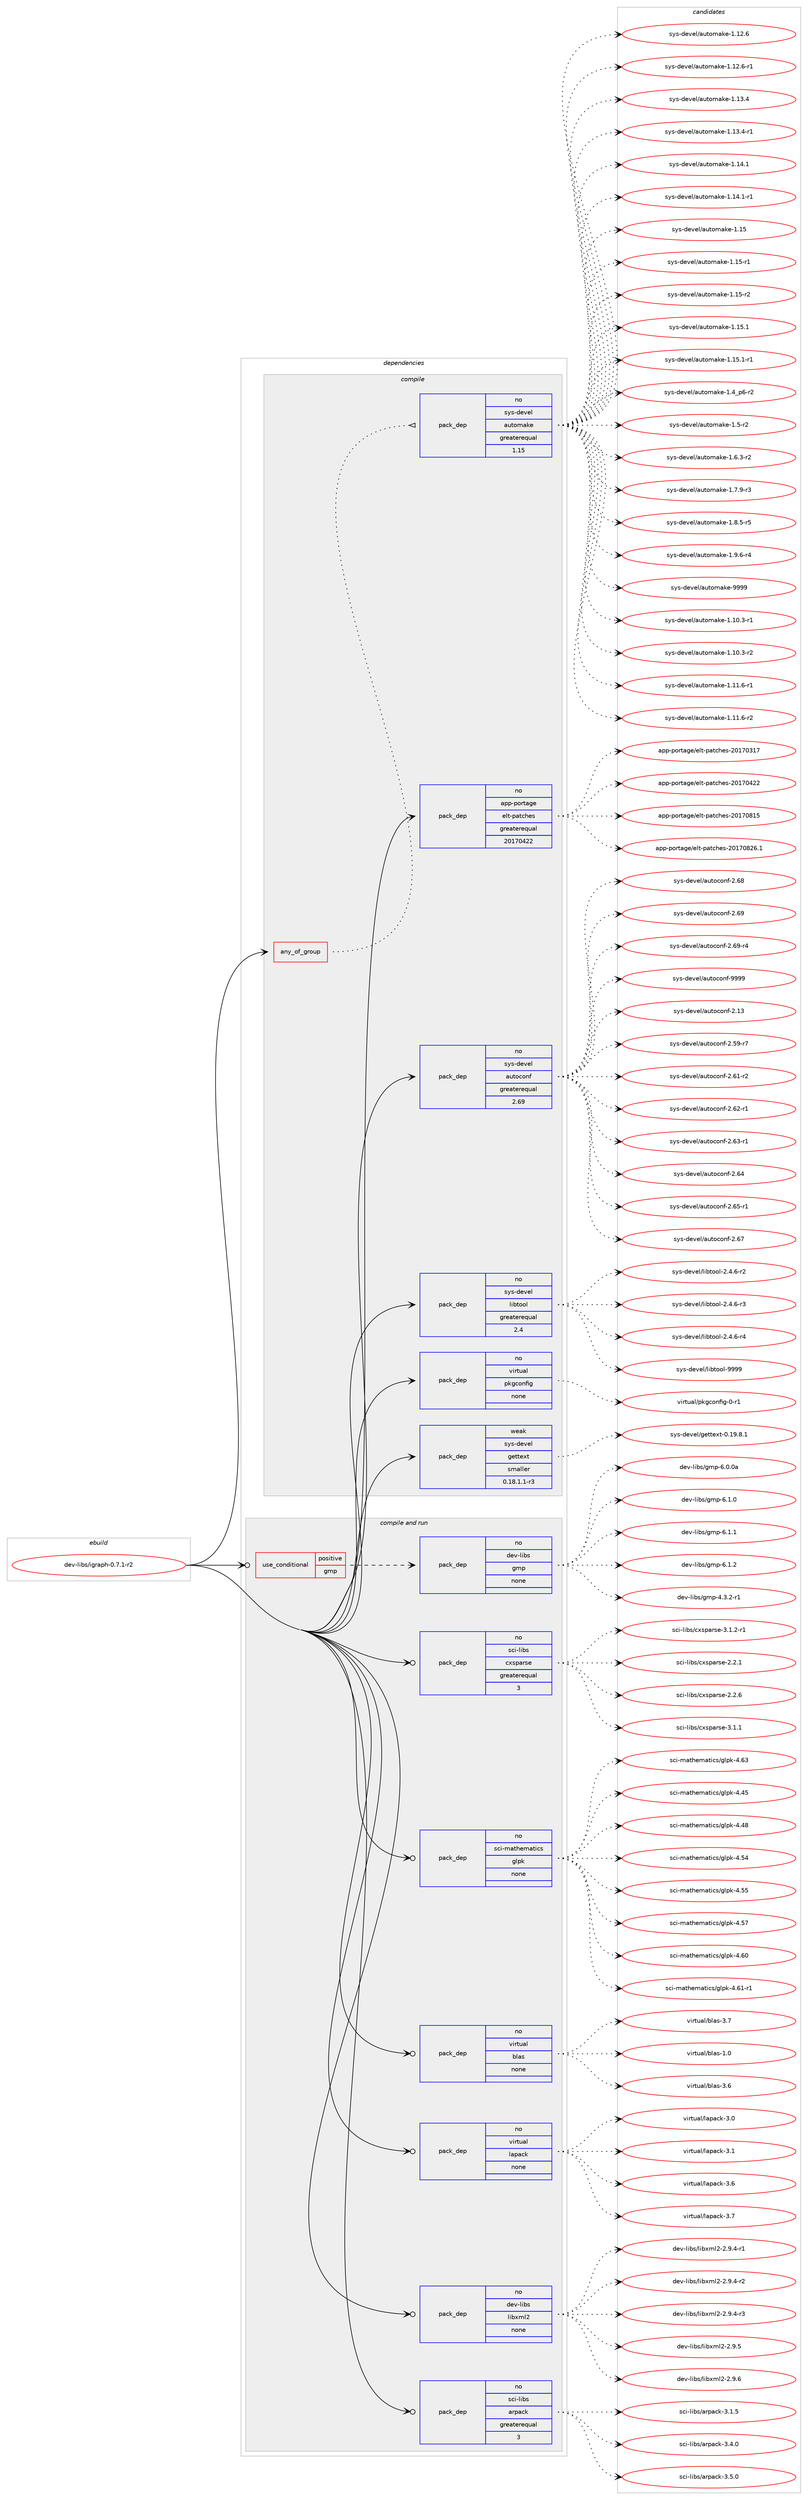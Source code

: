 digraph prolog {

# *************
# Graph options
# *************

newrank=true;
concentrate=true;
compound=true;
graph [rankdir=LR,fontname=Helvetica,fontsize=10,ranksep=1.5];#, ranksep=2.5, nodesep=0.2];
edge  [arrowhead=vee];
node  [fontname=Helvetica,fontsize=10];

# **********
# The ebuild
# **********

subgraph cluster_leftcol {
color=gray;
rank=same;
label=<<i>ebuild</i>>;
id [label="dev-libs/igraph-0.7.1-r2", color=red, width=4, href="../dev-libs/igraph-0.7.1-r2.svg"];
}

# ****************
# The dependencies
# ****************

subgraph cluster_midcol {
color=gray;
label=<<i>dependencies</i>>;
subgraph cluster_compile {
fillcolor="#eeeeee";
style=filled;
label=<<i>compile</i>>;
subgraph any3261 {
dependency113477 [label=<<TABLE BORDER="0" CELLBORDER="1" CELLSPACING="0" CELLPADDING="4"><TR><TD CELLPADDING="10">any_of_group</TD></TR></TABLE>>, shape=none, color=red];subgraph pack85560 {
dependency113478 [label=<<TABLE BORDER="0" CELLBORDER="1" CELLSPACING="0" CELLPADDING="4" WIDTH="220"><TR><TD ROWSPAN="6" CELLPADDING="30">pack_dep</TD></TR><TR><TD WIDTH="110">no</TD></TR><TR><TD>sys-devel</TD></TR><TR><TD>automake</TD></TR><TR><TD>greaterequal</TD></TR><TR><TD>1.15</TD></TR></TABLE>>, shape=none, color=blue];
}
dependency113477:e -> dependency113478:w [weight=20,style="dotted",arrowhead="oinv"];
}
id:e -> dependency113477:w [weight=20,style="solid",arrowhead="vee"];
subgraph pack85561 {
dependency113479 [label=<<TABLE BORDER="0" CELLBORDER="1" CELLSPACING="0" CELLPADDING="4" WIDTH="220"><TR><TD ROWSPAN="6" CELLPADDING="30">pack_dep</TD></TR><TR><TD WIDTH="110">no</TD></TR><TR><TD>app-portage</TD></TR><TR><TD>elt-patches</TD></TR><TR><TD>greaterequal</TD></TR><TR><TD>20170422</TD></TR></TABLE>>, shape=none, color=blue];
}
id:e -> dependency113479:w [weight=20,style="solid",arrowhead="vee"];
subgraph pack85562 {
dependency113480 [label=<<TABLE BORDER="0" CELLBORDER="1" CELLSPACING="0" CELLPADDING="4" WIDTH="220"><TR><TD ROWSPAN="6" CELLPADDING="30">pack_dep</TD></TR><TR><TD WIDTH="110">no</TD></TR><TR><TD>sys-devel</TD></TR><TR><TD>autoconf</TD></TR><TR><TD>greaterequal</TD></TR><TR><TD>2.69</TD></TR></TABLE>>, shape=none, color=blue];
}
id:e -> dependency113480:w [weight=20,style="solid",arrowhead="vee"];
subgraph pack85563 {
dependency113481 [label=<<TABLE BORDER="0" CELLBORDER="1" CELLSPACING="0" CELLPADDING="4" WIDTH="220"><TR><TD ROWSPAN="6" CELLPADDING="30">pack_dep</TD></TR><TR><TD WIDTH="110">no</TD></TR><TR><TD>sys-devel</TD></TR><TR><TD>libtool</TD></TR><TR><TD>greaterequal</TD></TR><TR><TD>2.4</TD></TR></TABLE>>, shape=none, color=blue];
}
id:e -> dependency113481:w [weight=20,style="solid",arrowhead="vee"];
subgraph pack85564 {
dependency113482 [label=<<TABLE BORDER="0" CELLBORDER="1" CELLSPACING="0" CELLPADDING="4" WIDTH="220"><TR><TD ROWSPAN="6" CELLPADDING="30">pack_dep</TD></TR><TR><TD WIDTH="110">no</TD></TR><TR><TD>virtual</TD></TR><TR><TD>pkgconfig</TD></TR><TR><TD>none</TD></TR><TR><TD></TD></TR></TABLE>>, shape=none, color=blue];
}
id:e -> dependency113482:w [weight=20,style="solid",arrowhead="vee"];
subgraph pack85565 {
dependency113483 [label=<<TABLE BORDER="0" CELLBORDER="1" CELLSPACING="0" CELLPADDING="4" WIDTH="220"><TR><TD ROWSPAN="6" CELLPADDING="30">pack_dep</TD></TR><TR><TD WIDTH="110">weak</TD></TR><TR><TD>sys-devel</TD></TR><TR><TD>gettext</TD></TR><TR><TD>smaller</TD></TR><TR><TD>0.18.1.1-r3</TD></TR></TABLE>>, shape=none, color=blue];
}
id:e -> dependency113483:w [weight=20,style="solid",arrowhead="vee"];
}
subgraph cluster_compileandrun {
fillcolor="#eeeeee";
style=filled;
label=<<i>compile and run</i>>;
subgraph cond24626 {
dependency113484 [label=<<TABLE BORDER="0" CELLBORDER="1" CELLSPACING="0" CELLPADDING="4"><TR><TD ROWSPAN="3" CELLPADDING="10">use_conditional</TD></TR><TR><TD>positive</TD></TR><TR><TD>gmp</TD></TR></TABLE>>, shape=none, color=red];
subgraph pack85566 {
dependency113485 [label=<<TABLE BORDER="0" CELLBORDER="1" CELLSPACING="0" CELLPADDING="4" WIDTH="220"><TR><TD ROWSPAN="6" CELLPADDING="30">pack_dep</TD></TR><TR><TD WIDTH="110">no</TD></TR><TR><TD>dev-libs</TD></TR><TR><TD>gmp</TD></TR><TR><TD>none</TD></TR><TR><TD></TD></TR></TABLE>>, shape=none, color=blue];
}
dependency113484:e -> dependency113485:w [weight=20,style="dashed",arrowhead="vee"];
}
id:e -> dependency113484:w [weight=20,style="solid",arrowhead="odotvee"];
subgraph pack85567 {
dependency113486 [label=<<TABLE BORDER="0" CELLBORDER="1" CELLSPACING="0" CELLPADDING="4" WIDTH="220"><TR><TD ROWSPAN="6" CELLPADDING="30">pack_dep</TD></TR><TR><TD WIDTH="110">no</TD></TR><TR><TD>dev-libs</TD></TR><TR><TD>libxml2</TD></TR><TR><TD>none</TD></TR><TR><TD></TD></TR></TABLE>>, shape=none, color=blue];
}
id:e -> dependency113486:w [weight=20,style="solid",arrowhead="odotvee"];
subgraph pack85568 {
dependency113487 [label=<<TABLE BORDER="0" CELLBORDER="1" CELLSPACING="0" CELLPADDING="4" WIDTH="220"><TR><TD ROWSPAN="6" CELLPADDING="30">pack_dep</TD></TR><TR><TD WIDTH="110">no</TD></TR><TR><TD>sci-libs</TD></TR><TR><TD>arpack</TD></TR><TR><TD>greaterequal</TD></TR><TR><TD>3</TD></TR></TABLE>>, shape=none, color=blue];
}
id:e -> dependency113487:w [weight=20,style="solid",arrowhead="odotvee"];
subgraph pack85569 {
dependency113488 [label=<<TABLE BORDER="0" CELLBORDER="1" CELLSPACING="0" CELLPADDING="4" WIDTH="220"><TR><TD ROWSPAN="6" CELLPADDING="30">pack_dep</TD></TR><TR><TD WIDTH="110">no</TD></TR><TR><TD>sci-libs</TD></TR><TR><TD>cxsparse</TD></TR><TR><TD>greaterequal</TD></TR><TR><TD>3</TD></TR></TABLE>>, shape=none, color=blue];
}
id:e -> dependency113488:w [weight=20,style="solid",arrowhead="odotvee"];
subgraph pack85570 {
dependency113489 [label=<<TABLE BORDER="0" CELLBORDER="1" CELLSPACING="0" CELLPADDING="4" WIDTH="220"><TR><TD ROWSPAN="6" CELLPADDING="30">pack_dep</TD></TR><TR><TD WIDTH="110">no</TD></TR><TR><TD>sci-mathematics</TD></TR><TR><TD>glpk</TD></TR><TR><TD>none</TD></TR><TR><TD></TD></TR></TABLE>>, shape=none, color=blue];
}
id:e -> dependency113489:w [weight=20,style="solid",arrowhead="odotvee"];
subgraph pack85571 {
dependency113490 [label=<<TABLE BORDER="0" CELLBORDER="1" CELLSPACING="0" CELLPADDING="4" WIDTH="220"><TR><TD ROWSPAN="6" CELLPADDING="30">pack_dep</TD></TR><TR><TD WIDTH="110">no</TD></TR><TR><TD>virtual</TD></TR><TR><TD>blas</TD></TR><TR><TD>none</TD></TR><TR><TD></TD></TR></TABLE>>, shape=none, color=blue];
}
id:e -> dependency113490:w [weight=20,style="solid",arrowhead="odotvee"];
subgraph pack85572 {
dependency113491 [label=<<TABLE BORDER="0" CELLBORDER="1" CELLSPACING="0" CELLPADDING="4" WIDTH="220"><TR><TD ROWSPAN="6" CELLPADDING="30">pack_dep</TD></TR><TR><TD WIDTH="110">no</TD></TR><TR><TD>virtual</TD></TR><TR><TD>lapack</TD></TR><TR><TD>none</TD></TR><TR><TD></TD></TR></TABLE>>, shape=none, color=blue];
}
id:e -> dependency113491:w [weight=20,style="solid",arrowhead="odotvee"];
}
subgraph cluster_run {
fillcolor="#eeeeee";
style=filled;
label=<<i>run</i>>;
}
}

# **************
# The candidates
# **************

subgraph cluster_choices {
rank=same;
color=gray;
label=<<i>candidates</i>>;

subgraph choice85560 {
color=black;
nodesep=1;
choice11512111545100101118101108479711711611110997107101454946494846514511449 [label="sys-devel/automake-1.10.3-r1", color=red, width=4,href="../sys-devel/automake-1.10.3-r1.svg"];
choice11512111545100101118101108479711711611110997107101454946494846514511450 [label="sys-devel/automake-1.10.3-r2", color=red, width=4,href="../sys-devel/automake-1.10.3-r2.svg"];
choice11512111545100101118101108479711711611110997107101454946494946544511449 [label="sys-devel/automake-1.11.6-r1", color=red, width=4,href="../sys-devel/automake-1.11.6-r1.svg"];
choice11512111545100101118101108479711711611110997107101454946494946544511450 [label="sys-devel/automake-1.11.6-r2", color=red, width=4,href="../sys-devel/automake-1.11.6-r2.svg"];
choice1151211154510010111810110847971171161111099710710145494649504654 [label="sys-devel/automake-1.12.6", color=red, width=4,href="../sys-devel/automake-1.12.6.svg"];
choice11512111545100101118101108479711711611110997107101454946495046544511449 [label="sys-devel/automake-1.12.6-r1", color=red, width=4,href="../sys-devel/automake-1.12.6-r1.svg"];
choice1151211154510010111810110847971171161111099710710145494649514652 [label="sys-devel/automake-1.13.4", color=red, width=4,href="../sys-devel/automake-1.13.4.svg"];
choice11512111545100101118101108479711711611110997107101454946495146524511449 [label="sys-devel/automake-1.13.4-r1", color=red, width=4,href="../sys-devel/automake-1.13.4-r1.svg"];
choice1151211154510010111810110847971171161111099710710145494649524649 [label="sys-devel/automake-1.14.1", color=red, width=4,href="../sys-devel/automake-1.14.1.svg"];
choice11512111545100101118101108479711711611110997107101454946495246494511449 [label="sys-devel/automake-1.14.1-r1", color=red, width=4,href="../sys-devel/automake-1.14.1-r1.svg"];
choice115121115451001011181011084797117116111109971071014549464953 [label="sys-devel/automake-1.15", color=red, width=4,href="../sys-devel/automake-1.15.svg"];
choice1151211154510010111810110847971171161111099710710145494649534511449 [label="sys-devel/automake-1.15-r1", color=red, width=4,href="../sys-devel/automake-1.15-r1.svg"];
choice1151211154510010111810110847971171161111099710710145494649534511450 [label="sys-devel/automake-1.15-r2", color=red, width=4,href="../sys-devel/automake-1.15-r2.svg"];
choice1151211154510010111810110847971171161111099710710145494649534649 [label="sys-devel/automake-1.15.1", color=red, width=4,href="../sys-devel/automake-1.15.1.svg"];
choice11512111545100101118101108479711711611110997107101454946495346494511449 [label="sys-devel/automake-1.15.1-r1", color=red, width=4,href="../sys-devel/automake-1.15.1-r1.svg"];
choice115121115451001011181011084797117116111109971071014549465295112544511450 [label="sys-devel/automake-1.4_p6-r2", color=red, width=4,href="../sys-devel/automake-1.4_p6-r2.svg"];
choice11512111545100101118101108479711711611110997107101454946534511450 [label="sys-devel/automake-1.5-r2", color=red, width=4,href="../sys-devel/automake-1.5-r2.svg"];
choice115121115451001011181011084797117116111109971071014549465446514511450 [label="sys-devel/automake-1.6.3-r2", color=red, width=4,href="../sys-devel/automake-1.6.3-r2.svg"];
choice115121115451001011181011084797117116111109971071014549465546574511451 [label="sys-devel/automake-1.7.9-r3", color=red, width=4,href="../sys-devel/automake-1.7.9-r3.svg"];
choice115121115451001011181011084797117116111109971071014549465646534511453 [label="sys-devel/automake-1.8.5-r5", color=red, width=4,href="../sys-devel/automake-1.8.5-r5.svg"];
choice115121115451001011181011084797117116111109971071014549465746544511452 [label="sys-devel/automake-1.9.6-r4", color=red, width=4,href="../sys-devel/automake-1.9.6-r4.svg"];
choice115121115451001011181011084797117116111109971071014557575757 [label="sys-devel/automake-9999", color=red, width=4,href="../sys-devel/automake-9999.svg"];
dependency113478:e -> choice11512111545100101118101108479711711611110997107101454946494846514511449:w [style=dotted,weight="100"];
dependency113478:e -> choice11512111545100101118101108479711711611110997107101454946494846514511450:w [style=dotted,weight="100"];
dependency113478:e -> choice11512111545100101118101108479711711611110997107101454946494946544511449:w [style=dotted,weight="100"];
dependency113478:e -> choice11512111545100101118101108479711711611110997107101454946494946544511450:w [style=dotted,weight="100"];
dependency113478:e -> choice1151211154510010111810110847971171161111099710710145494649504654:w [style=dotted,weight="100"];
dependency113478:e -> choice11512111545100101118101108479711711611110997107101454946495046544511449:w [style=dotted,weight="100"];
dependency113478:e -> choice1151211154510010111810110847971171161111099710710145494649514652:w [style=dotted,weight="100"];
dependency113478:e -> choice11512111545100101118101108479711711611110997107101454946495146524511449:w [style=dotted,weight="100"];
dependency113478:e -> choice1151211154510010111810110847971171161111099710710145494649524649:w [style=dotted,weight="100"];
dependency113478:e -> choice11512111545100101118101108479711711611110997107101454946495246494511449:w [style=dotted,weight="100"];
dependency113478:e -> choice115121115451001011181011084797117116111109971071014549464953:w [style=dotted,weight="100"];
dependency113478:e -> choice1151211154510010111810110847971171161111099710710145494649534511449:w [style=dotted,weight="100"];
dependency113478:e -> choice1151211154510010111810110847971171161111099710710145494649534511450:w [style=dotted,weight="100"];
dependency113478:e -> choice1151211154510010111810110847971171161111099710710145494649534649:w [style=dotted,weight="100"];
dependency113478:e -> choice11512111545100101118101108479711711611110997107101454946495346494511449:w [style=dotted,weight="100"];
dependency113478:e -> choice115121115451001011181011084797117116111109971071014549465295112544511450:w [style=dotted,weight="100"];
dependency113478:e -> choice11512111545100101118101108479711711611110997107101454946534511450:w [style=dotted,weight="100"];
dependency113478:e -> choice115121115451001011181011084797117116111109971071014549465446514511450:w [style=dotted,weight="100"];
dependency113478:e -> choice115121115451001011181011084797117116111109971071014549465546574511451:w [style=dotted,weight="100"];
dependency113478:e -> choice115121115451001011181011084797117116111109971071014549465646534511453:w [style=dotted,weight="100"];
dependency113478:e -> choice115121115451001011181011084797117116111109971071014549465746544511452:w [style=dotted,weight="100"];
dependency113478:e -> choice115121115451001011181011084797117116111109971071014557575757:w [style=dotted,weight="100"];
}
subgraph choice85561 {
color=black;
nodesep=1;
choice97112112451121111141169710310147101108116451129711699104101115455048495548514955 [label="app-portage/elt-patches-20170317", color=red, width=4,href="../app-portage/elt-patches-20170317.svg"];
choice97112112451121111141169710310147101108116451129711699104101115455048495548525050 [label="app-portage/elt-patches-20170422", color=red, width=4,href="../app-portage/elt-patches-20170422.svg"];
choice97112112451121111141169710310147101108116451129711699104101115455048495548564953 [label="app-portage/elt-patches-20170815", color=red, width=4,href="../app-portage/elt-patches-20170815.svg"];
choice971121124511211111411697103101471011081164511297116991041011154550484955485650544649 [label="app-portage/elt-patches-20170826.1", color=red, width=4,href="../app-portage/elt-patches-20170826.1.svg"];
dependency113479:e -> choice97112112451121111141169710310147101108116451129711699104101115455048495548514955:w [style=dotted,weight="100"];
dependency113479:e -> choice97112112451121111141169710310147101108116451129711699104101115455048495548525050:w [style=dotted,weight="100"];
dependency113479:e -> choice97112112451121111141169710310147101108116451129711699104101115455048495548564953:w [style=dotted,weight="100"];
dependency113479:e -> choice971121124511211111411697103101471011081164511297116991041011154550484955485650544649:w [style=dotted,weight="100"];
}
subgraph choice85562 {
color=black;
nodesep=1;
choice115121115451001011181011084797117116111991111101024550464951 [label="sys-devel/autoconf-2.13", color=red, width=4,href="../sys-devel/autoconf-2.13.svg"];
choice1151211154510010111810110847971171161119911111010245504653574511455 [label="sys-devel/autoconf-2.59-r7", color=red, width=4,href="../sys-devel/autoconf-2.59-r7.svg"];
choice1151211154510010111810110847971171161119911111010245504654494511450 [label="sys-devel/autoconf-2.61-r2", color=red, width=4,href="../sys-devel/autoconf-2.61-r2.svg"];
choice1151211154510010111810110847971171161119911111010245504654504511449 [label="sys-devel/autoconf-2.62-r1", color=red, width=4,href="../sys-devel/autoconf-2.62-r1.svg"];
choice1151211154510010111810110847971171161119911111010245504654514511449 [label="sys-devel/autoconf-2.63-r1", color=red, width=4,href="../sys-devel/autoconf-2.63-r1.svg"];
choice115121115451001011181011084797117116111991111101024550465452 [label="sys-devel/autoconf-2.64", color=red, width=4,href="../sys-devel/autoconf-2.64.svg"];
choice1151211154510010111810110847971171161119911111010245504654534511449 [label="sys-devel/autoconf-2.65-r1", color=red, width=4,href="../sys-devel/autoconf-2.65-r1.svg"];
choice115121115451001011181011084797117116111991111101024550465455 [label="sys-devel/autoconf-2.67", color=red, width=4,href="../sys-devel/autoconf-2.67.svg"];
choice115121115451001011181011084797117116111991111101024550465456 [label="sys-devel/autoconf-2.68", color=red, width=4,href="../sys-devel/autoconf-2.68.svg"];
choice115121115451001011181011084797117116111991111101024550465457 [label="sys-devel/autoconf-2.69", color=red, width=4,href="../sys-devel/autoconf-2.69.svg"];
choice1151211154510010111810110847971171161119911111010245504654574511452 [label="sys-devel/autoconf-2.69-r4", color=red, width=4,href="../sys-devel/autoconf-2.69-r4.svg"];
choice115121115451001011181011084797117116111991111101024557575757 [label="sys-devel/autoconf-9999", color=red, width=4,href="../sys-devel/autoconf-9999.svg"];
dependency113480:e -> choice115121115451001011181011084797117116111991111101024550464951:w [style=dotted,weight="100"];
dependency113480:e -> choice1151211154510010111810110847971171161119911111010245504653574511455:w [style=dotted,weight="100"];
dependency113480:e -> choice1151211154510010111810110847971171161119911111010245504654494511450:w [style=dotted,weight="100"];
dependency113480:e -> choice1151211154510010111810110847971171161119911111010245504654504511449:w [style=dotted,weight="100"];
dependency113480:e -> choice1151211154510010111810110847971171161119911111010245504654514511449:w [style=dotted,weight="100"];
dependency113480:e -> choice115121115451001011181011084797117116111991111101024550465452:w [style=dotted,weight="100"];
dependency113480:e -> choice1151211154510010111810110847971171161119911111010245504654534511449:w [style=dotted,weight="100"];
dependency113480:e -> choice115121115451001011181011084797117116111991111101024550465455:w [style=dotted,weight="100"];
dependency113480:e -> choice115121115451001011181011084797117116111991111101024550465456:w [style=dotted,weight="100"];
dependency113480:e -> choice115121115451001011181011084797117116111991111101024550465457:w [style=dotted,weight="100"];
dependency113480:e -> choice1151211154510010111810110847971171161119911111010245504654574511452:w [style=dotted,weight="100"];
dependency113480:e -> choice115121115451001011181011084797117116111991111101024557575757:w [style=dotted,weight="100"];
}
subgraph choice85563 {
color=black;
nodesep=1;
choice1151211154510010111810110847108105981161111111084550465246544511450 [label="sys-devel/libtool-2.4.6-r2", color=red, width=4,href="../sys-devel/libtool-2.4.6-r2.svg"];
choice1151211154510010111810110847108105981161111111084550465246544511451 [label="sys-devel/libtool-2.4.6-r3", color=red, width=4,href="../sys-devel/libtool-2.4.6-r3.svg"];
choice1151211154510010111810110847108105981161111111084550465246544511452 [label="sys-devel/libtool-2.4.6-r4", color=red, width=4,href="../sys-devel/libtool-2.4.6-r4.svg"];
choice1151211154510010111810110847108105981161111111084557575757 [label="sys-devel/libtool-9999", color=red, width=4,href="../sys-devel/libtool-9999.svg"];
dependency113481:e -> choice1151211154510010111810110847108105981161111111084550465246544511450:w [style=dotted,weight="100"];
dependency113481:e -> choice1151211154510010111810110847108105981161111111084550465246544511451:w [style=dotted,weight="100"];
dependency113481:e -> choice1151211154510010111810110847108105981161111111084550465246544511452:w [style=dotted,weight="100"];
dependency113481:e -> choice1151211154510010111810110847108105981161111111084557575757:w [style=dotted,weight="100"];
}
subgraph choice85564 {
color=black;
nodesep=1;
choice11810511411611797108471121071039911111010210510345484511449 [label="virtual/pkgconfig-0-r1", color=red, width=4,href="../virtual/pkgconfig-0-r1.svg"];
dependency113482:e -> choice11810511411611797108471121071039911111010210510345484511449:w [style=dotted,weight="100"];
}
subgraph choice85565 {
color=black;
nodesep=1;
choice1151211154510010111810110847103101116116101120116454846495746564649 [label="sys-devel/gettext-0.19.8.1", color=red, width=4,href="../sys-devel/gettext-0.19.8.1.svg"];
dependency113483:e -> choice1151211154510010111810110847103101116116101120116454846495746564649:w [style=dotted,weight="100"];
}
subgraph choice85566 {
color=black;
nodesep=1;
choice1001011184510810598115471031091124552465146504511449 [label="dev-libs/gmp-4.3.2-r1", color=red, width=4,href="../dev-libs/gmp-4.3.2-r1.svg"];
choice10010111845108105981154710310911245544648464897 [label="dev-libs/gmp-6.0.0a", color=red, width=4,href="../dev-libs/gmp-6.0.0a.svg"];
choice100101118451081059811547103109112455446494648 [label="dev-libs/gmp-6.1.0", color=red, width=4,href="../dev-libs/gmp-6.1.0.svg"];
choice100101118451081059811547103109112455446494649 [label="dev-libs/gmp-6.1.1", color=red, width=4,href="../dev-libs/gmp-6.1.1.svg"];
choice100101118451081059811547103109112455446494650 [label="dev-libs/gmp-6.1.2", color=red, width=4,href="../dev-libs/gmp-6.1.2.svg"];
dependency113485:e -> choice1001011184510810598115471031091124552465146504511449:w [style=dotted,weight="100"];
dependency113485:e -> choice10010111845108105981154710310911245544648464897:w [style=dotted,weight="100"];
dependency113485:e -> choice100101118451081059811547103109112455446494648:w [style=dotted,weight="100"];
dependency113485:e -> choice100101118451081059811547103109112455446494649:w [style=dotted,weight="100"];
dependency113485:e -> choice100101118451081059811547103109112455446494650:w [style=dotted,weight="100"];
}
subgraph choice85567 {
color=black;
nodesep=1;
choice10010111845108105981154710810598120109108504550465746524511449 [label="dev-libs/libxml2-2.9.4-r1", color=red, width=4,href="../dev-libs/libxml2-2.9.4-r1.svg"];
choice10010111845108105981154710810598120109108504550465746524511450 [label="dev-libs/libxml2-2.9.4-r2", color=red, width=4,href="../dev-libs/libxml2-2.9.4-r2.svg"];
choice10010111845108105981154710810598120109108504550465746524511451 [label="dev-libs/libxml2-2.9.4-r3", color=red, width=4,href="../dev-libs/libxml2-2.9.4-r3.svg"];
choice1001011184510810598115471081059812010910850455046574653 [label="dev-libs/libxml2-2.9.5", color=red, width=4,href="../dev-libs/libxml2-2.9.5.svg"];
choice1001011184510810598115471081059812010910850455046574654 [label="dev-libs/libxml2-2.9.6", color=red, width=4,href="../dev-libs/libxml2-2.9.6.svg"];
dependency113486:e -> choice10010111845108105981154710810598120109108504550465746524511449:w [style=dotted,weight="100"];
dependency113486:e -> choice10010111845108105981154710810598120109108504550465746524511450:w [style=dotted,weight="100"];
dependency113486:e -> choice10010111845108105981154710810598120109108504550465746524511451:w [style=dotted,weight="100"];
dependency113486:e -> choice1001011184510810598115471081059812010910850455046574653:w [style=dotted,weight="100"];
dependency113486:e -> choice1001011184510810598115471081059812010910850455046574654:w [style=dotted,weight="100"];
}
subgraph choice85568 {
color=black;
nodesep=1;
choice11599105451081059811547971141129799107455146494653 [label="sci-libs/arpack-3.1.5", color=red, width=4,href="../sci-libs/arpack-3.1.5.svg"];
choice11599105451081059811547971141129799107455146524648 [label="sci-libs/arpack-3.4.0", color=red, width=4,href="../sci-libs/arpack-3.4.0.svg"];
choice11599105451081059811547971141129799107455146534648 [label="sci-libs/arpack-3.5.0", color=red, width=4,href="../sci-libs/arpack-3.5.0.svg"];
dependency113487:e -> choice11599105451081059811547971141129799107455146494653:w [style=dotted,weight="100"];
dependency113487:e -> choice11599105451081059811547971141129799107455146524648:w [style=dotted,weight="100"];
dependency113487:e -> choice11599105451081059811547971141129799107455146534648:w [style=dotted,weight="100"];
}
subgraph choice85569 {
color=black;
nodesep=1;
choice115991054510810598115479912011511297114115101455046504649 [label="sci-libs/cxsparse-2.2.1", color=red, width=4,href="../sci-libs/cxsparse-2.2.1.svg"];
choice115991054510810598115479912011511297114115101455046504654 [label="sci-libs/cxsparse-2.2.6", color=red, width=4,href="../sci-libs/cxsparse-2.2.6.svg"];
choice115991054510810598115479912011511297114115101455146494649 [label="sci-libs/cxsparse-3.1.1", color=red, width=4,href="../sci-libs/cxsparse-3.1.1.svg"];
choice1159910545108105981154799120115112971141151014551464946504511449 [label="sci-libs/cxsparse-3.1.2-r1", color=red, width=4,href="../sci-libs/cxsparse-3.1.2-r1.svg"];
dependency113488:e -> choice115991054510810598115479912011511297114115101455046504649:w [style=dotted,weight="100"];
dependency113488:e -> choice115991054510810598115479912011511297114115101455046504654:w [style=dotted,weight="100"];
dependency113488:e -> choice115991054510810598115479912011511297114115101455146494649:w [style=dotted,weight="100"];
dependency113488:e -> choice1159910545108105981154799120115112971141151014551464946504511449:w [style=dotted,weight="100"];
}
subgraph choice85570 {
color=black;
nodesep=1;
choice1159910545109971161041011099711610599115471031081121074552465253 [label="sci-mathematics/glpk-4.45", color=red, width=4,href="../sci-mathematics/glpk-4.45.svg"];
choice1159910545109971161041011099711610599115471031081121074552465256 [label="sci-mathematics/glpk-4.48", color=red, width=4,href="../sci-mathematics/glpk-4.48.svg"];
choice1159910545109971161041011099711610599115471031081121074552465352 [label="sci-mathematics/glpk-4.54", color=red, width=4,href="../sci-mathematics/glpk-4.54.svg"];
choice1159910545109971161041011099711610599115471031081121074552465353 [label="sci-mathematics/glpk-4.55", color=red, width=4,href="../sci-mathematics/glpk-4.55.svg"];
choice1159910545109971161041011099711610599115471031081121074552465355 [label="sci-mathematics/glpk-4.57", color=red, width=4,href="../sci-mathematics/glpk-4.57.svg"];
choice1159910545109971161041011099711610599115471031081121074552465448 [label="sci-mathematics/glpk-4.60", color=red, width=4,href="../sci-mathematics/glpk-4.60.svg"];
choice11599105451099711610410110997116105991154710310811210745524654494511449 [label="sci-mathematics/glpk-4.61-r1", color=red, width=4,href="../sci-mathematics/glpk-4.61-r1.svg"];
choice1159910545109971161041011099711610599115471031081121074552465451 [label="sci-mathematics/glpk-4.63", color=red, width=4,href="../sci-mathematics/glpk-4.63.svg"];
dependency113489:e -> choice1159910545109971161041011099711610599115471031081121074552465253:w [style=dotted,weight="100"];
dependency113489:e -> choice1159910545109971161041011099711610599115471031081121074552465256:w [style=dotted,weight="100"];
dependency113489:e -> choice1159910545109971161041011099711610599115471031081121074552465352:w [style=dotted,weight="100"];
dependency113489:e -> choice1159910545109971161041011099711610599115471031081121074552465353:w [style=dotted,weight="100"];
dependency113489:e -> choice1159910545109971161041011099711610599115471031081121074552465355:w [style=dotted,weight="100"];
dependency113489:e -> choice1159910545109971161041011099711610599115471031081121074552465448:w [style=dotted,weight="100"];
dependency113489:e -> choice11599105451099711610410110997116105991154710310811210745524654494511449:w [style=dotted,weight="100"];
dependency113489:e -> choice1159910545109971161041011099711610599115471031081121074552465451:w [style=dotted,weight="100"];
}
subgraph choice85571 {
color=black;
nodesep=1;
choice1181051141161179710847981089711545494648 [label="virtual/blas-1.0", color=red, width=4,href="../virtual/blas-1.0.svg"];
choice1181051141161179710847981089711545514654 [label="virtual/blas-3.6", color=red, width=4,href="../virtual/blas-3.6.svg"];
choice1181051141161179710847981089711545514655 [label="virtual/blas-3.7", color=red, width=4,href="../virtual/blas-3.7.svg"];
dependency113490:e -> choice1181051141161179710847981089711545494648:w [style=dotted,weight="100"];
dependency113490:e -> choice1181051141161179710847981089711545514654:w [style=dotted,weight="100"];
dependency113490:e -> choice1181051141161179710847981089711545514655:w [style=dotted,weight="100"];
}
subgraph choice85572 {
color=black;
nodesep=1;
choice118105114116117971084710897112979910745514648 [label="virtual/lapack-3.0", color=red, width=4,href="../virtual/lapack-3.0.svg"];
choice118105114116117971084710897112979910745514649 [label="virtual/lapack-3.1", color=red, width=4,href="../virtual/lapack-3.1.svg"];
choice118105114116117971084710897112979910745514654 [label="virtual/lapack-3.6", color=red, width=4,href="../virtual/lapack-3.6.svg"];
choice118105114116117971084710897112979910745514655 [label="virtual/lapack-3.7", color=red, width=4,href="../virtual/lapack-3.7.svg"];
dependency113491:e -> choice118105114116117971084710897112979910745514648:w [style=dotted,weight="100"];
dependency113491:e -> choice118105114116117971084710897112979910745514649:w [style=dotted,weight="100"];
dependency113491:e -> choice118105114116117971084710897112979910745514654:w [style=dotted,weight="100"];
dependency113491:e -> choice118105114116117971084710897112979910745514655:w [style=dotted,weight="100"];
}
}

}
